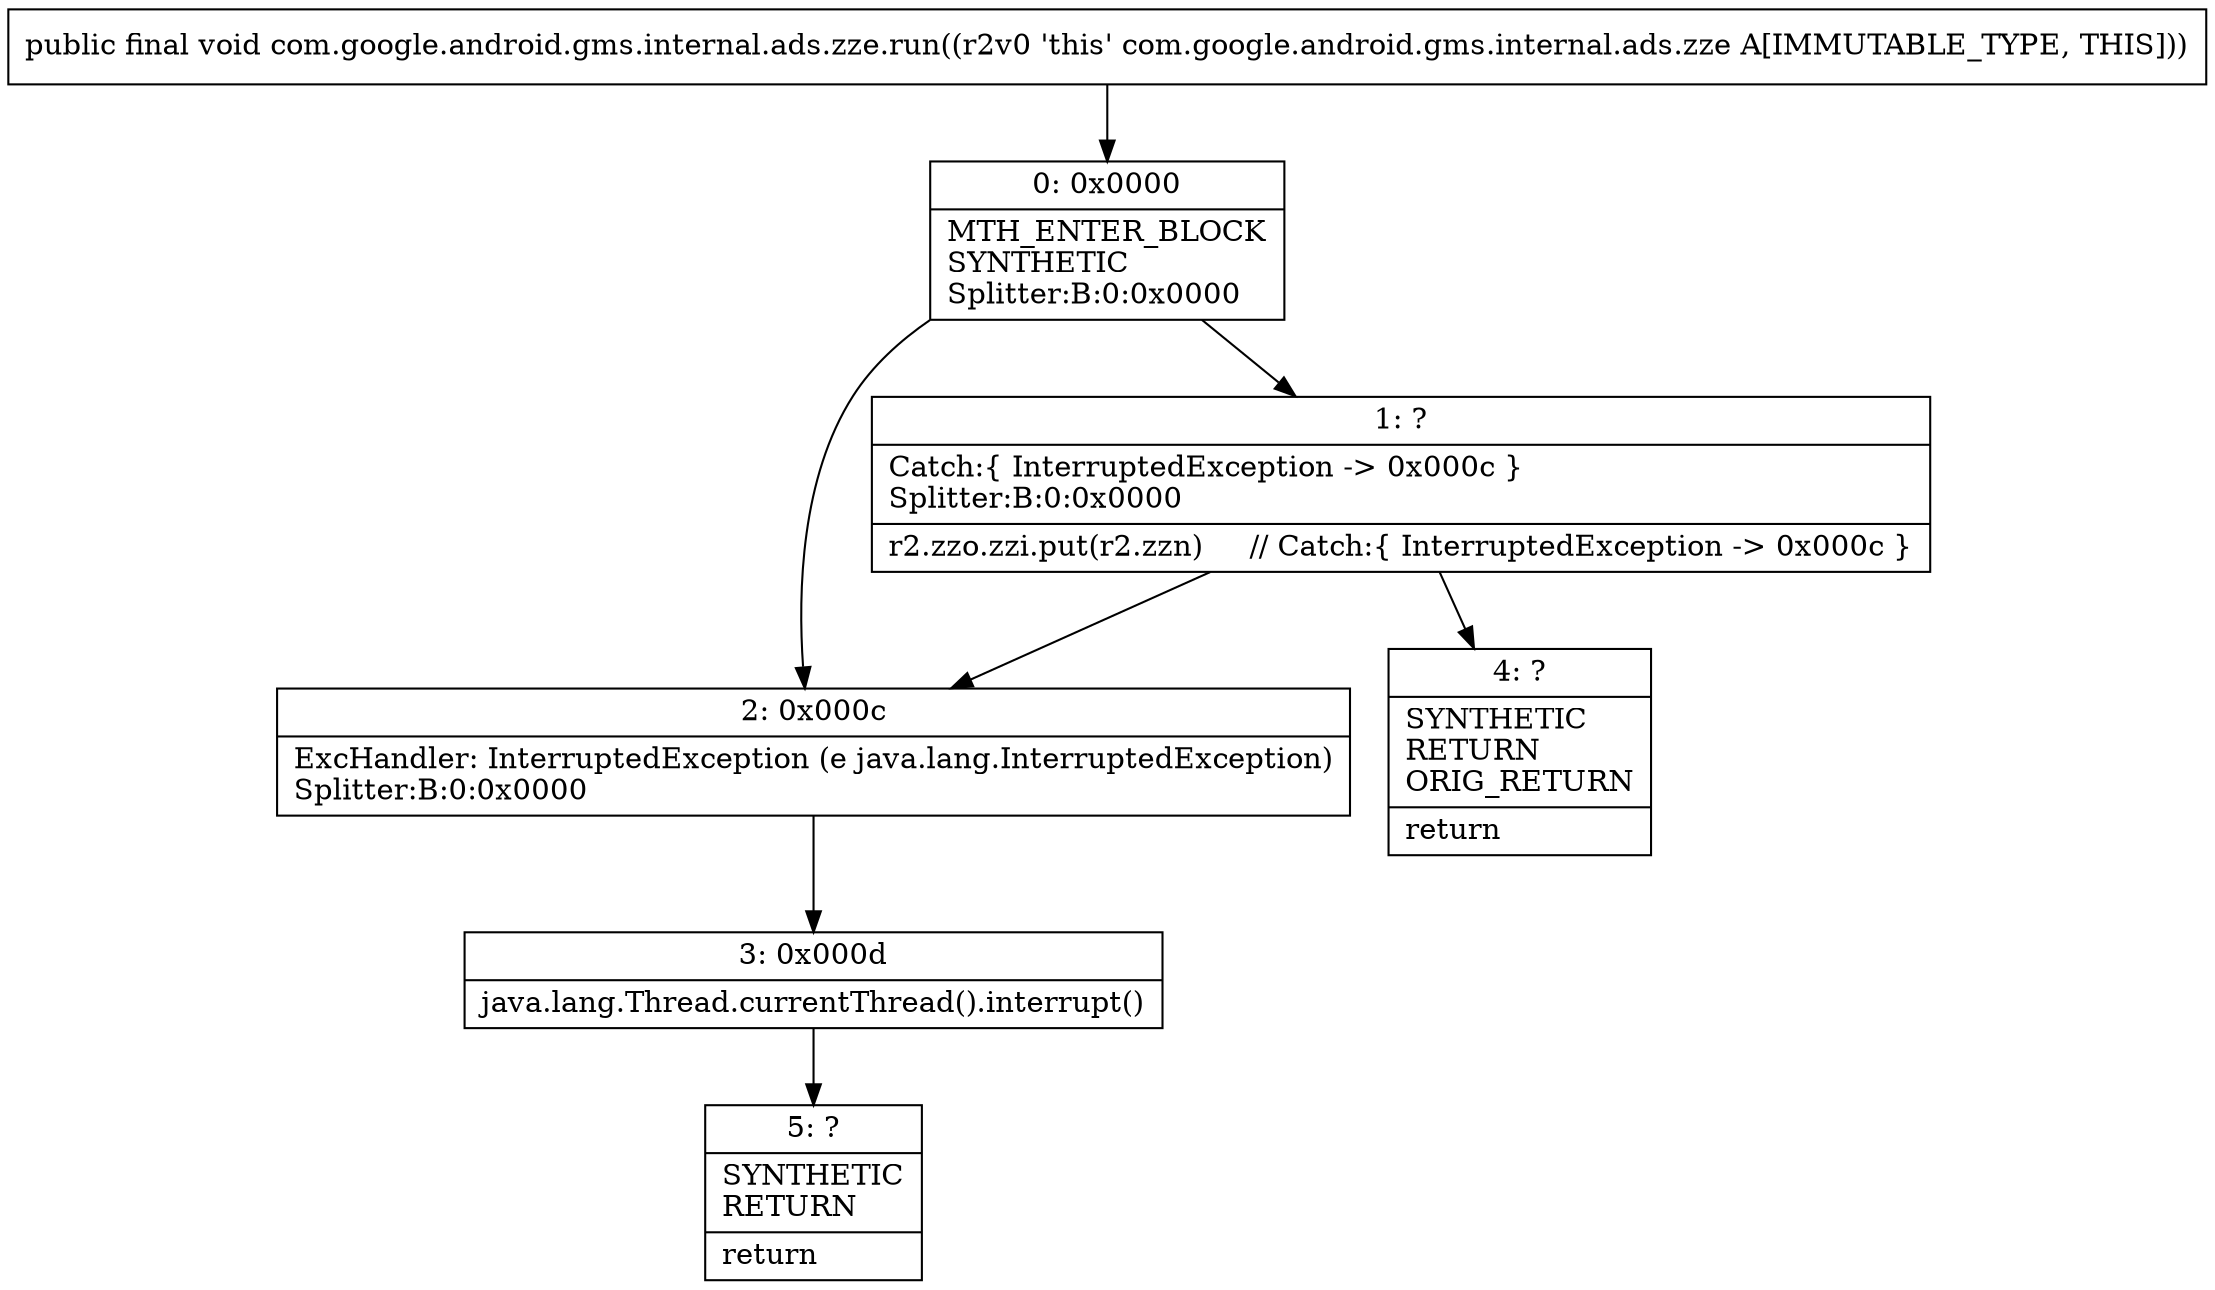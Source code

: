 digraph "CFG forcom.google.android.gms.internal.ads.zze.run()V" {
Node_0 [shape=record,label="{0\:\ 0x0000|MTH_ENTER_BLOCK\lSYNTHETIC\lSplitter:B:0:0x0000\l}"];
Node_1 [shape=record,label="{1\:\ ?|Catch:\{ InterruptedException \-\> 0x000c \}\lSplitter:B:0:0x0000\l|r2.zzo.zzi.put(r2.zzn)     \/\/ Catch:\{ InterruptedException \-\> 0x000c \}\l}"];
Node_2 [shape=record,label="{2\:\ 0x000c|ExcHandler: InterruptedException (e java.lang.InterruptedException)\lSplitter:B:0:0x0000\l}"];
Node_3 [shape=record,label="{3\:\ 0x000d|java.lang.Thread.currentThread().interrupt()\l}"];
Node_4 [shape=record,label="{4\:\ ?|SYNTHETIC\lRETURN\lORIG_RETURN\l|return\l}"];
Node_5 [shape=record,label="{5\:\ ?|SYNTHETIC\lRETURN\l|return\l}"];
MethodNode[shape=record,label="{public final void com.google.android.gms.internal.ads.zze.run((r2v0 'this' com.google.android.gms.internal.ads.zze A[IMMUTABLE_TYPE, THIS])) }"];
MethodNode -> Node_0;
Node_0 -> Node_1;
Node_0 -> Node_2;
Node_1 -> Node_2;
Node_1 -> Node_4;
Node_2 -> Node_3;
Node_3 -> Node_5;
}

